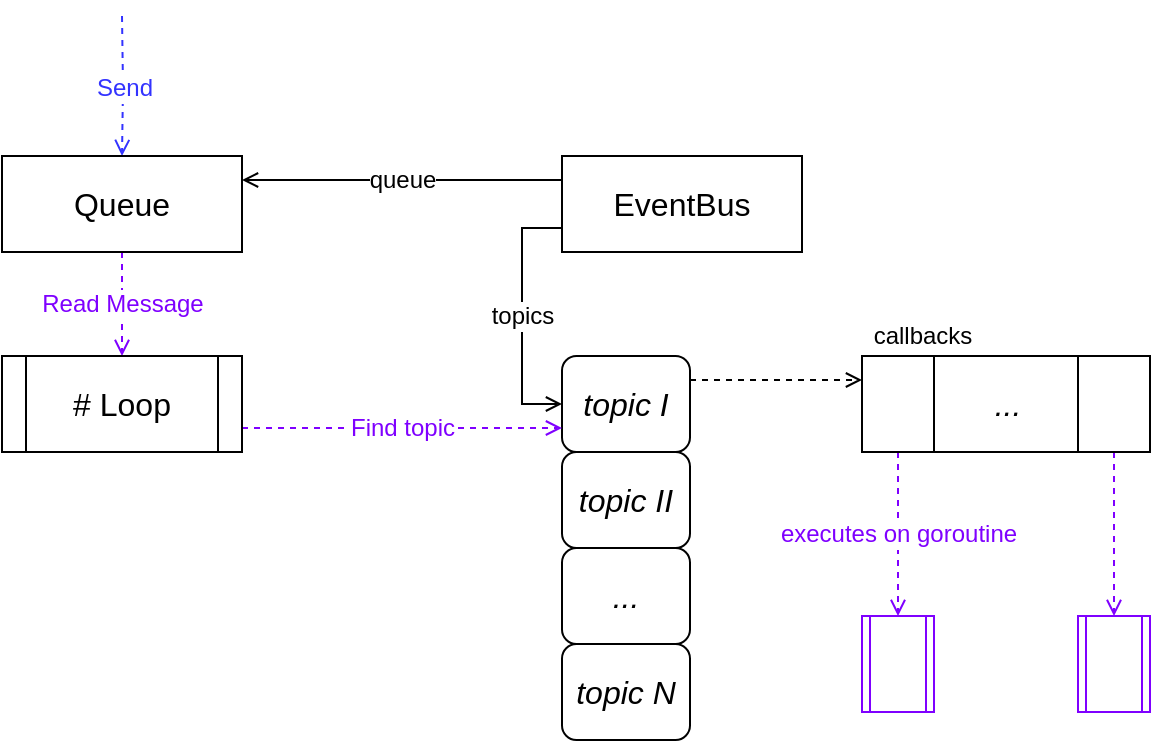 <mxfile version="12.6.5" type="device"><diagram id="XT4visuvs3z2sKwWsLSE" name="callback"><mxGraphModel dx="946" dy="680" grid="1" gridSize="10" guides="1" tooltips="1" connect="1" arrows="1" fold="1" page="1" pageScale="1" pageWidth="850" pageHeight="1100" math="0" shadow="0"><root><mxCell id="0"/><mxCell id="1" parent="0"/><mxCell id="gLnDRgOMhsUSxu5yhmGf-8" value="topics" style="edgeStyle=orthogonalEdgeStyle;rounded=0;orthogonalLoop=1;jettySize=auto;html=1;exitX=0;exitY=0.75;exitDx=0;exitDy=0;entryX=0;entryY=0.5;entryDx=0;entryDy=0;fontSize=12;endArrow=open;endFill=0;" edge="1" parent="1" source="gLnDRgOMhsUSxu5yhmGf-1" target="gLnDRgOMhsUSxu5yhmGf-4"><mxGeometry relative="1" as="geometry"/></mxCell><mxCell id="gLnDRgOMhsUSxu5yhmGf-16" value="queue" style="edgeStyle=orthogonalEdgeStyle;rounded=0;orthogonalLoop=1;jettySize=auto;html=1;exitX=0;exitY=0.25;exitDx=0;exitDy=0;entryX=1;entryY=0.25;entryDx=0;entryDy=0;endArrow=open;endFill=0;fontSize=12;" edge="1" parent="1" source="gLnDRgOMhsUSxu5yhmGf-1" target="gLnDRgOMhsUSxu5yhmGf-15"><mxGeometry relative="1" as="geometry"/></mxCell><mxCell id="gLnDRgOMhsUSxu5yhmGf-1" value="EventBus" style="rounded=0;whiteSpace=wrap;html=1;fontSize=16;" vertex="1" parent="1"><mxGeometry x="420" y="150" width="120" height="48" as="geometry"/></mxCell><mxCell id="gLnDRgOMhsUSxu5yhmGf-13" style="edgeStyle=orthogonalEdgeStyle;rounded=0;orthogonalLoop=1;jettySize=auto;html=1;exitX=1;exitY=0.25;exitDx=0;exitDy=0;endArrow=open;endFill=0;fontSize=12;dashed=1;entryX=0;entryY=0.25;entryDx=0;entryDy=0;" edge="1" parent="1" source="gLnDRgOMhsUSxu5yhmGf-4" target="gLnDRgOMhsUSxu5yhmGf-9"><mxGeometry relative="1" as="geometry"/></mxCell><mxCell id="gLnDRgOMhsUSxu5yhmGf-4" value="topic I" style="rounded=1;whiteSpace=wrap;html=1;fontSize=16;fontStyle=2" vertex="1" parent="1"><mxGeometry x="420" y="250" width="64" height="48" as="geometry"/></mxCell><mxCell id="gLnDRgOMhsUSxu5yhmGf-5" value="topic II" style="rounded=1;whiteSpace=wrap;html=1;fontSize=16;fontStyle=2" vertex="1" parent="1"><mxGeometry x="420" y="298" width="64" height="48" as="geometry"/></mxCell><mxCell id="gLnDRgOMhsUSxu5yhmGf-6" value="..." style="rounded=1;whiteSpace=wrap;html=1;fontSize=16;fontStyle=2" vertex="1" parent="1"><mxGeometry x="420" y="346" width="64" height="48" as="geometry"/></mxCell><mxCell id="gLnDRgOMhsUSxu5yhmGf-7" value="topic N" style="rounded=1;whiteSpace=wrap;html=1;fontSize=16;fontStyle=2" vertex="1" parent="1"><mxGeometry x="420" y="394" width="64" height="48" as="geometry"/></mxCell><mxCell id="gLnDRgOMhsUSxu5yhmGf-21" value="executes on goroutine" style="edgeStyle=orthogonalEdgeStyle;rounded=0;orthogonalLoop=1;jettySize=auto;html=1;exitX=0.5;exitY=1;exitDx=0;exitDy=0;entryX=0.5;entryY=0;entryDx=0;entryDy=0;dashed=1;endArrow=open;endFill=0;fontSize=12;strokeColor=#7F00FF;fontColor=#7F00FF;" edge="1" parent="1" source="gLnDRgOMhsUSxu5yhmGf-9" target="gLnDRgOMhsUSxu5yhmGf-20"><mxGeometry relative="1" as="geometry"/></mxCell><mxCell id="gLnDRgOMhsUSxu5yhmGf-9" value="" style="rounded=0;whiteSpace=wrap;html=1;fontSize=16;fontStyle=2" vertex="1" parent="1"><mxGeometry x="570" y="250" width="36" height="48" as="geometry"/></mxCell><mxCell id="gLnDRgOMhsUSxu5yhmGf-10" value="..." style="rounded=0;whiteSpace=wrap;html=1;fontSize=16;fontStyle=2" vertex="1" parent="1"><mxGeometry x="606" y="250" width="74" height="48" as="geometry"/></mxCell><mxCell id="gLnDRgOMhsUSxu5yhmGf-23" value="" style="edgeStyle=orthogonalEdgeStyle;rounded=0;orthogonalLoop=1;jettySize=auto;html=1;exitX=0.5;exitY=1;exitDx=0;exitDy=0;entryX=0.5;entryY=0;entryDx=0;entryDy=0;dashed=1;endArrow=open;endFill=0;fontSize=12;strokeColor=#7F00FF;fontColor=#7F00FF;" edge="1" parent="1" source="gLnDRgOMhsUSxu5yhmGf-12" target="gLnDRgOMhsUSxu5yhmGf-22"><mxGeometry relative="1" as="geometry"/></mxCell><mxCell id="gLnDRgOMhsUSxu5yhmGf-12" value="" style="rounded=0;whiteSpace=wrap;html=1;fontSize=16;fontStyle=2" vertex="1" parent="1"><mxGeometry x="678" y="250" width="36" height="48" as="geometry"/></mxCell><mxCell id="gLnDRgOMhsUSxu5yhmGf-14" value="callbacks" style="text;html=1;align=center;verticalAlign=middle;resizable=0;points=[];autosize=1;fontSize=12;" vertex="1" parent="1"><mxGeometry x="570" y="230" width="60" height="20" as="geometry"/></mxCell><mxCell id="gLnDRgOMhsUSxu5yhmGf-18" value="Read Message" style="edgeStyle=orthogonalEdgeStyle;rounded=0;orthogonalLoop=1;jettySize=auto;html=1;exitX=0.5;exitY=1;exitDx=0;exitDy=0;entryX=0.5;entryY=0;entryDx=0;entryDy=0;endArrow=open;endFill=0;fontSize=12;dashed=1;strokeColor=#7F00FF;fontColor=#7F00FF;" edge="1" parent="1" source="gLnDRgOMhsUSxu5yhmGf-15" target="gLnDRgOMhsUSxu5yhmGf-17"><mxGeometry relative="1" as="geometry"/></mxCell><mxCell id="gLnDRgOMhsUSxu5yhmGf-25" value="Send" style="edgeStyle=orthogonalEdgeStyle;rounded=0;orthogonalLoop=1;jettySize=auto;html=1;dashed=1;endArrow=open;endFill=0;strokeColor=#3333FF;fontSize=12;fontColor=#3333FF;entryX=0.5;entryY=0;entryDx=0;entryDy=0;" edge="1" parent="1" target="gLnDRgOMhsUSxu5yhmGf-15"><mxGeometry relative="1" as="geometry"><mxPoint x="200" y="70" as="targetPoint"/><mxPoint x="200" y="80" as="sourcePoint"/></mxGeometry></mxCell><mxCell id="gLnDRgOMhsUSxu5yhmGf-15" value="Queue" style="rounded=0;whiteSpace=wrap;html=1;fontSize=16;" vertex="1" parent="1"><mxGeometry x="140" y="150" width="120" height="48" as="geometry"/></mxCell><mxCell id="gLnDRgOMhsUSxu5yhmGf-19" value="Find topic" style="edgeStyle=orthogonalEdgeStyle;rounded=0;orthogonalLoop=1;jettySize=auto;html=1;exitX=1;exitY=0.75;exitDx=0;exitDy=0;entryX=0;entryY=0.75;entryDx=0;entryDy=0;dashed=1;endArrow=open;endFill=0;fontSize=12;strokeColor=#7F00FF;fontColor=#7F00FF;" edge="1" parent="1" source="gLnDRgOMhsUSxu5yhmGf-17" target="gLnDRgOMhsUSxu5yhmGf-4"><mxGeometry relative="1" as="geometry"/></mxCell><mxCell id="gLnDRgOMhsUSxu5yhmGf-17" value="# Loop" style="shape=process;whiteSpace=wrap;html=1;backgroundOutline=1;rounded=0;fontSize=16;" vertex="1" parent="1"><mxGeometry x="140" y="250" width="120" height="48" as="geometry"/></mxCell><mxCell id="gLnDRgOMhsUSxu5yhmGf-20" value="" style="shape=process;whiteSpace=wrap;html=1;backgroundOutline=1;rounded=0;fontSize=16;strokeColor=#7F00FF;" vertex="1" parent="1"><mxGeometry x="570" y="380" width="36" height="48" as="geometry"/></mxCell><mxCell id="gLnDRgOMhsUSxu5yhmGf-22" value="" style="shape=process;whiteSpace=wrap;html=1;backgroundOutline=1;rounded=0;fontSize=16;strokeColor=#7F00FF;" vertex="1" parent="1"><mxGeometry x="678" y="380" width="36" height="48" as="geometry"/></mxCell></root></mxGraphModel></diagram></mxfile>